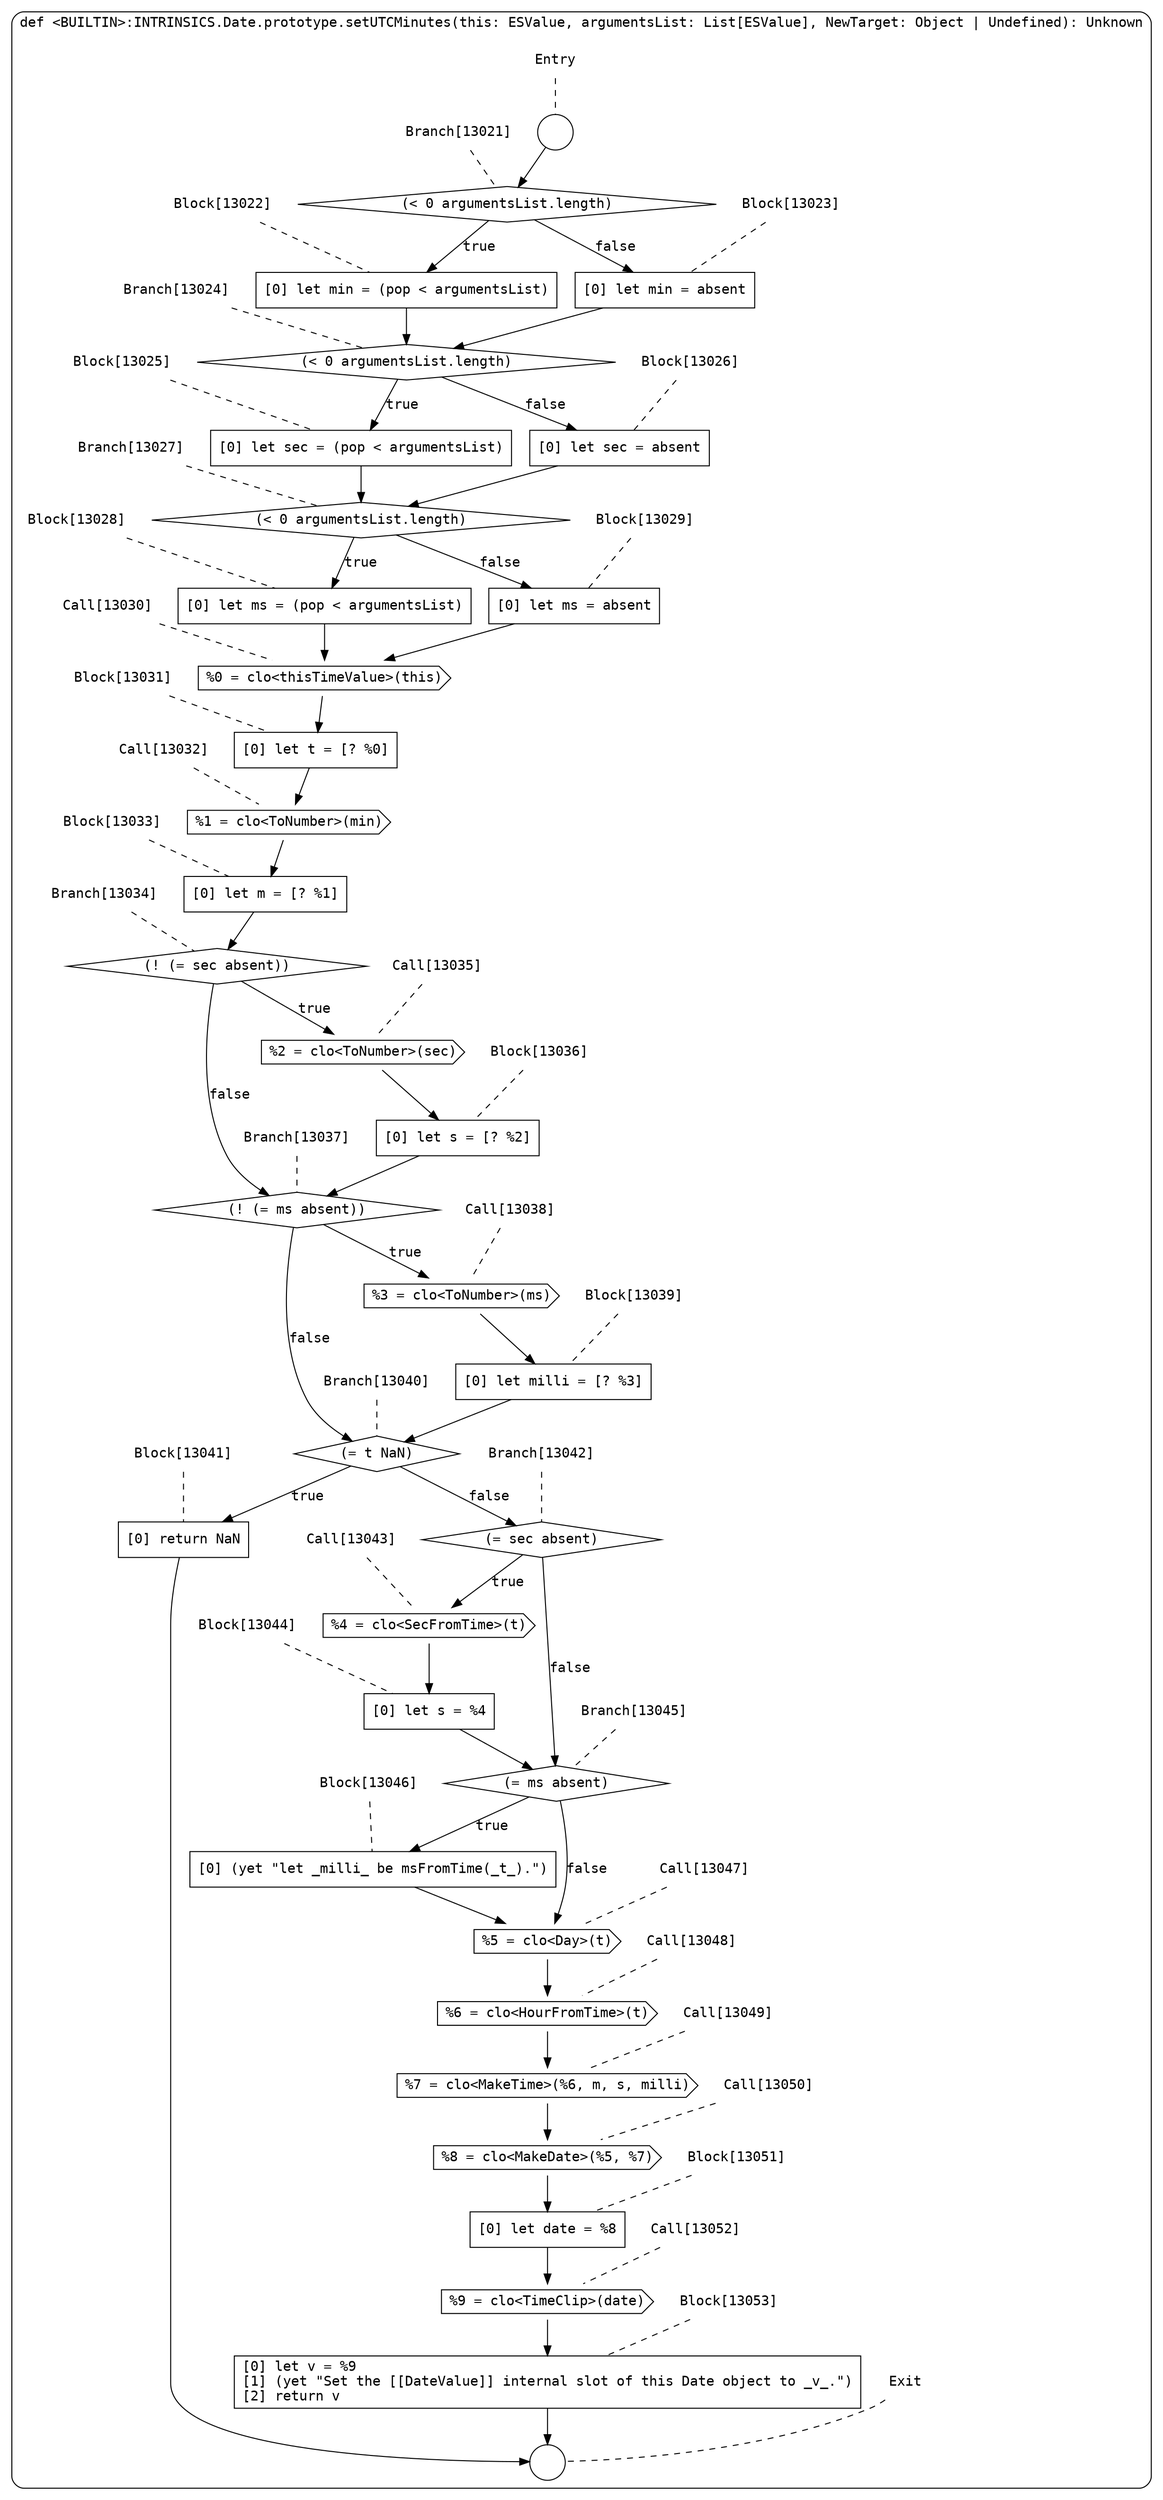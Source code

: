 digraph {
  graph [fontname = "Consolas"]
  node [fontname = "Consolas"]
  edge [fontname = "Consolas"]
  subgraph cluster2149 {
    label = "def <BUILTIN>:INTRINSICS.Date.prototype.setUTCMinutes(this: ESValue, argumentsList: List[ESValue], NewTarget: Object | Undefined): Unknown"
    style = rounded
    cluster2149_entry_name [shape=none, label=<<font color="black">Entry</font>>]
    cluster2149_entry_name -> cluster2149_entry [arrowhead=none, color="black", style=dashed]
    cluster2149_entry [shape=circle label=" " color="black" fillcolor="white" style=filled]
    cluster2149_entry -> node13021 [color="black"]
    cluster2149_exit_name [shape=none, label=<<font color="black">Exit</font>>]
    cluster2149_exit_name -> cluster2149_exit [arrowhead=none, color="black", style=dashed]
    cluster2149_exit [shape=circle label=" " color="black" fillcolor="white" style=filled]
    node13021_name [shape=none, label=<<font color="black">Branch[13021]</font>>]
    node13021_name -> node13021 [arrowhead=none, color="black", style=dashed]
    node13021 [shape=diamond, label=<<font color="black">(&lt; 0 argumentsList.length)</font>> color="black" fillcolor="white", style=filled]
    node13021 -> node13022 [label=<<font color="black">true</font>> color="black"]
    node13021 -> node13023 [label=<<font color="black">false</font>> color="black"]
    node13022_name [shape=none, label=<<font color="black">Block[13022]</font>>]
    node13022_name -> node13022 [arrowhead=none, color="black", style=dashed]
    node13022 [shape=box, label=<<font color="black">[0] let min = (pop &lt; argumentsList)<BR ALIGN="LEFT"/></font>> color="black" fillcolor="white", style=filled]
    node13022 -> node13024 [color="black"]
    node13023_name [shape=none, label=<<font color="black">Block[13023]</font>>]
    node13023_name -> node13023 [arrowhead=none, color="black", style=dashed]
    node13023 [shape=box, label=<<font color="black">[0] let min = absent<BR ALIGN="LEFT"/></font>> color="black" fillcolor="white", style=filled]
    node13023 -> node13024 [color="black"]
    node13024_name [shape=none, label=<<font color="black">Branch[13024]</font>>]
    node13024_name -> node13024 [arrowhead=none, color="black", style=dashed]
    node13024 [shape=diamond, label=<<font color="black">(&lt; 0 argumentsList.length)</font>> color="black" fillcolor="white", style=filled]
    node13024 -> node13025 [label=<<font color="black">true</font>> color="black"]
    node13024 -> node13026 [label=<<font color="black">false</font>> color="black"]
    node13025_name [shape=none, label=<<font color="black">Block[13025]</font>>]
    node13025_name -> node13025 [arrowhead=none, color="black", style=dashed]
    node13025 [shape=box, label=<<font color="black">[0] let sec = (pop &lt; argumentsList)<BR ALIGN="LEFT"/></font>> color="black" fillcolor="white", style=filled]
    node13025 -> node13027 [color="black"]
    node13026_name [shape=none, label=<<font color="black">Block[13026]</font>>]
    node13026_name -> node13026 [arrowhead=none, color="black", style=dashed]
    node13026 [shape=box, label=<<font color="black">[0] let sec = absent<BR ALIGN="LEFT"/></font>> color="black" fillcolor="white", style=filled]
    node13026 -> node13027 [color="black"]
    node13027_name [shape=none, label=<<font color="black">Branch[13027]</font>>]
    node13027_name -> node13027 [arrowhead=none, color="black", style=dashed]
    node13027 [shape=diamond, label=<<font color="black">(&lt; 0 argumentsList.length)</font>> color="black" fillcolor="white", style=filled]
    node13027 -> node13028 [label=<<font color="black">true</font>> color="black"]
    node13027 -> node13029 [label=<<font color="black">false</font>> color="black"]
    node13028_name [shape=none, label=<<font color="black">Block[13028]</font>>]
    node13028_name -> node13028 [arrowhead=none, color="black", style=dashed]
    node13028 [shape=box, label=<<font color="black">[0] let ms = (pop &lt; argumentsList)<BR ALIGN="LEFT"/></font>> color="black" fillcolor="white", style=filled]
    node13028 -> node13030 [color="black"]
    node13029_name [shape=none, label=<<font color="black">Block[13029]</font>>]
    node13029_name -> node13029 [arrowhead=none, color="black", style=dashed]
    node13029 [shape=box, label=<<font color="black">[0] let ms = absent<BR ALIGN="LEFT"/></font>> color="black" fillcolor="white", style=filled]
    node13029 -> node13030 [color="black"]
    node13030_name [shape=none, label=<<font color="black">Call[13030]</font>>]
    node13030_name -> node13030 [arrowhead=none, color="black", style=dashed]
    node13030 [shape=cds, label=<<font color="black">%0 = clo&lt;thisTimeValue&gt;(this)</font>> color="black" fillcolor="white", style=filled]
    node13030 -> node13031 [color="black"]
    node13031_name [shape=none, label=<<font color="black">Block[13031]</font>>]
    node13031_name -> node13031 [arrowhead=none, color="black", style=dashed]
    node13031 [shape=box, label=<<font color="black">[0] let t = [? %0]<BR ALIGN="LEFT"/></font>> color="black" fillcolor="white", style=filled]
    node13031 -> node13032 [color="black"]
    node13032_name [shape=none, label=<<font color="black">Call[13032]</font>>]
    node13032_name -> node13032 [arrowhead=none, color="black", style=dashed]
    node13032 [shape=cds, label=<<font color="black">%1 = clo&lt;ToNumber&gt;(min)</font>> color="black" fillcolor="white", style=filled]
    node13032 -> node13033 [color="black"]
    node13033_name [shape=none, label=<<font color="black">Block[13033]</font>>]
    node13033_name -> node13033 [arrowhead=none, color="black", style=dashed]
    node13033 [shape=box, label=<<font color="black">[0] let m = [? %1]<BR ALIGN="LEFT"/></font>> color="black" fillcolor="white", style=filled]
    node13033 -> node13034 [color="black"]
    node13034_name [shape=none, label=<<font color="black">Branch[13034]</font>>]
    node13034_name -> node13034 [arrowhead=none, color="black", style=dashed]
    node13034 [shape=diamond, label=<<font color="black">(! (= sec absent))</font>> color="black" fillcolor="white", style=filled]
    node13034 -> node13035 [label=<<font color="black">true</font>> color="black"]
    node13034 -> node13037 [label=<<font color="black">false</font>> color="black"]
    node13035_name [shape=none, label=<<font color="black">Call[13035]</font>>]
    node13035_name -> node13035 [arrowhead=none, color="black", style=dashed]
    node13035 [shape=cds, label=<<font color="black">%2 = clo&lt;ToNumber&gt;(sec)</font>> color="black" fillcolor="white", style=filled]
    node13035 -> node13036 [color="black"]
    node13037_name [shape=none, label=<<font color="black">Branch[13037]</font>>]
    node13037_name -> node13037 [arrowhead=none, color="black", style=dashed]
    node13037 [shape=diamond, label=<<font color="black">(! (= ms absent))</font>> color="black" fillcolor="white", style=filled]
    node13037 -> node13038 [label=<<font color="black">true</font>> color="black"]
    node13037 -> node13040 [label=<<font color="black">false</font>> color="black"]
    node13036_name [shape=none, label=<<font color="black">Block[13036]</font>>]
    node13036_name -> node13036 [arrowhead=none, color="black", style=dashed]
    node13036 [shape=box, label=<<font color="black">[0] let s = [? %2]<BR ALIGN="LEFT"/></font>> color="black" fillcolor="white", style=filled]
    node13036 -> node13037 [color="black"]
    node13038_name [shape=none, label=<<font color="black">Call[13038]</font>>]
    node13038_name -> node13038 [arrowhead=none, color="black", style=dashed]
    node13038 [shape=cds, label=<<font color="black">%3 = clo&lt;ToNumber&gt;(ms)</font>> color="black" fillcolor="white", style=filled]
    node13038 -> node13039 [color="black"]
    node13040_name [shape=none, label=<<font color="black">Branch[13040]</font>>]
    node13040_name -> node13040 [arrowhead=none, color="black", style=dashed]
    node13040 [shape=diamond, label=<<font color="black">(= t NaN)</font>> color="black" fillcolor="white", style=filled]
    node13040 -> node13041 [label=<<font color="black">true</font>> color="black"]
    node13040 -> node13042 [label=<<font color="black">false</font>> color="black"]
    node13039_name [shape=none, label=<<font color="black">Block[13039]</font>>]
    node13039_name -> node13039 [arrowhead=none, color="black", style=dashed]
    node13039 [shape=box, label=<<font color="black">[0] let milli = [? %3]<BR ALIGN="LEFT"/></font>> color="black" fillcolor="white", style=filled]
    node13039 -> node13040 [color="black"]
    node13041_name [shape=none, label=<<font color="black">Block[13041]</font>>]
    node13041_name -> node13041 [arrowhead=none, color="black", style=dashed]
    node13041 [shape=box, label=<<font color="black">[0] return NaN<BR ALIGN="LEFT"/></font>> color="black" fillcolor="white", style=filled]
    node13041 -> cluster2149_exit [color="black"]
    node13042_name [shape=none, label=<<font color="black">Branch[13042]</font>>]
    node13042_name -> node13042 [arrowhead=none, color="black", style=dashed]
    node13042 [shape=diamond, label=<<font color="black">(= sec absent)</font>> color="black" fillcolor="white", style=filled]
    node13042 -> node13043 [label=<<font color="black">true</font>> color="black"]
    node13042 -> node13045 [label=<<font color="black">false</font>> color="black"]
    node13043_name [shape=none, label=<<font color="black">Call[13043]</font>>]
    node13043_name -> node13043 [arrowhead=none, color="black", style=dashed]
    node13043 [shape=cds, label=<<font color="black">%4 = clo&lt;SecFromTime&gt;(t)</font>> color="black" fillcolor="white", style=filled]
    node13043 -> node13044 [color="black"]
    node13045_name [shape=none, label=<<font color="black">Branch[13045]</font>>]
    node13045_name -> node13045 [arrowhead=none, color="black", style=dashed]
    node13045 [shape=diamond, label=<<font color="black">(= ms absent)</font>> color="black" fillcolor="white", style=filled]
    node13045 -> node13046 [label=<<font color="black">true</font>> color="black"]
    node13045 -> node13047 [label=<<font color="black">false</font>> color="black"]
    node13044_name [shape=none, label=<<font color="black">Block[13044]</font>>]
    node13044_name -> node13044 [arrowhead=none, color="black", style=dashed]
    node13044 [shape=box, label=<<font color="black">[0] let s = %4<BR ALIGN="LEFT"/></font>> color="black" fillcolor="white", style=filled]
    node13044 -> node13045 [color="black"]
    node13046_name [shape=none, label=<<font color="black">Block[13046]</font>>]
    node13046_name -> node13046 [arrowhead=none, color="black", style=dashed]
    node13046 [shape=box, label=<<font color="black">[0] (yet &quot;let _milli_ be msFromTime(_t_).&quot;)<BR ALIGN="LEFT"/></font>> color="black" fillcolor="white", style=filled]
    node13046 -> node13047 [color="black"]
    node13047_name [shape=none, label=<<font color="black">Call[13047]</font>>]
    node13047_name -> node13047 [arrowhead=none, color="black", style=dashed]
    node13047 [shape=cds, label=<<font color="black">%5 = clo&lt;Day&gt;(t)</font>> color="black" fillcolor="white", style=filled]
    node13047 -> node13048 [color="black"]
    node13048_name [shape=none, label=<<font color="black">Call[13048]</font>>]
    node13048_name -> node13048 [arrowhead=none, color="black", style=dashed]
    node13048 [shape=cds, label=<<font color="black">%6 = clo&lt;HourFromTime&gt;(t)</font>> color="black" fillcolor="white", style=filled]
    node13048 -> node13049 [color="black"]
    node13049_name [shape=none, label=<<font color="black">Call[13049]</font>>]
    node13049_name -> node13049 [arrowhead=none, color="black", style=dashed]
    node13049 [shape=cds, label=<<font color="black">%7 = clo&lt;MakeTime&gt;(%6, m, s, milli)</font>> color="black" fillcolor="white", style=filled]
    node13049 -> node13050 [color="black"]
    node13050_name [shape=none, label=<<font color="black">Call[13050]</font>>]
    node13050_name -> node13050 [arrowhead=none, color="black", style=dashed]
    node13050 [shape=cds, label=<<font color="black">%8 = clo&lt;MakeDate&gt;(%5, %7)</font>> color="black" fillcolor="white", style=filled]
    node13050 -> node13051 [color="black"]
    node13051_name [shape=none, label=<<font color="black">Block[13051]</font>>]
    node13051_name -> node13051 [arrowhead=none, color="black", style=dashed]
    node13051 [shape=box, label=<<font color="black">[0] let date = %8<BR ALIGN="LEFT"/></font>> color="black" fillcolor="white", style=filled]
    node13051 -> node13052 [color="black"]
    node13052_name [shape=none, label=<<font color="black">Call[13052]</font>>]
    node13052_name -> node13052 [arrowhead=none, color="black", style=dashed]
    node13052 [shape=cds, label=<<font color="black">%9 = clo&lt;TimeClip&gt;(date)</font>> color="black" fillcolor="white", style=filled]
    node13052 -> node13053 [color="black"]
    node13053_name [shape=none, label=<<font color="black">Block[13053]</font>>]
    node13053_name -> node13053 [arrowhead=none, color="black", style=dashed]
    node13053 [shape=box, label=<<font color="black">[0] let v = %9<BR ALIGN="LEFT"/>[1] (yet &quot;Set the [[DateValue]] internal slot of this Date object to _v_.&quot;)<BR ALIGN="LEFT"/>[2] return v<BR ALIGN="LEFT"/></font>> color="black" fillcolor="white", style=filled]
    node13053 -> cluster2149_exit [color="black"]
  }
}